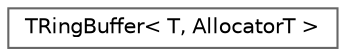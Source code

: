digraph "Graphical Class Hierarchy"
{
 // INTERACTIVE_SVG=YES
 // LATEX_PDF_SIZE
  bgcolor="transparent";
  edge [fontname=Helvetica,fontsize=10,labelfontname=Helvetica,labelfontsize=10];
  node [fontname=Helvetica,fontsize=10,shape=box,height=0.2,width=0.4];
  rankdir="LR";
  Node0 [id="Node000000",label="TRingBuffer\< T, AllocatorT \>",height=0.2,width=0.4,color="grey40", fillcolor="white", style="filled",URL="$d7/d46/classTRingBuffer.html",tooltip="RingBuffer - an array with a Front and Back pointer and with implicit wraparound to the beginning of ..."];
}
